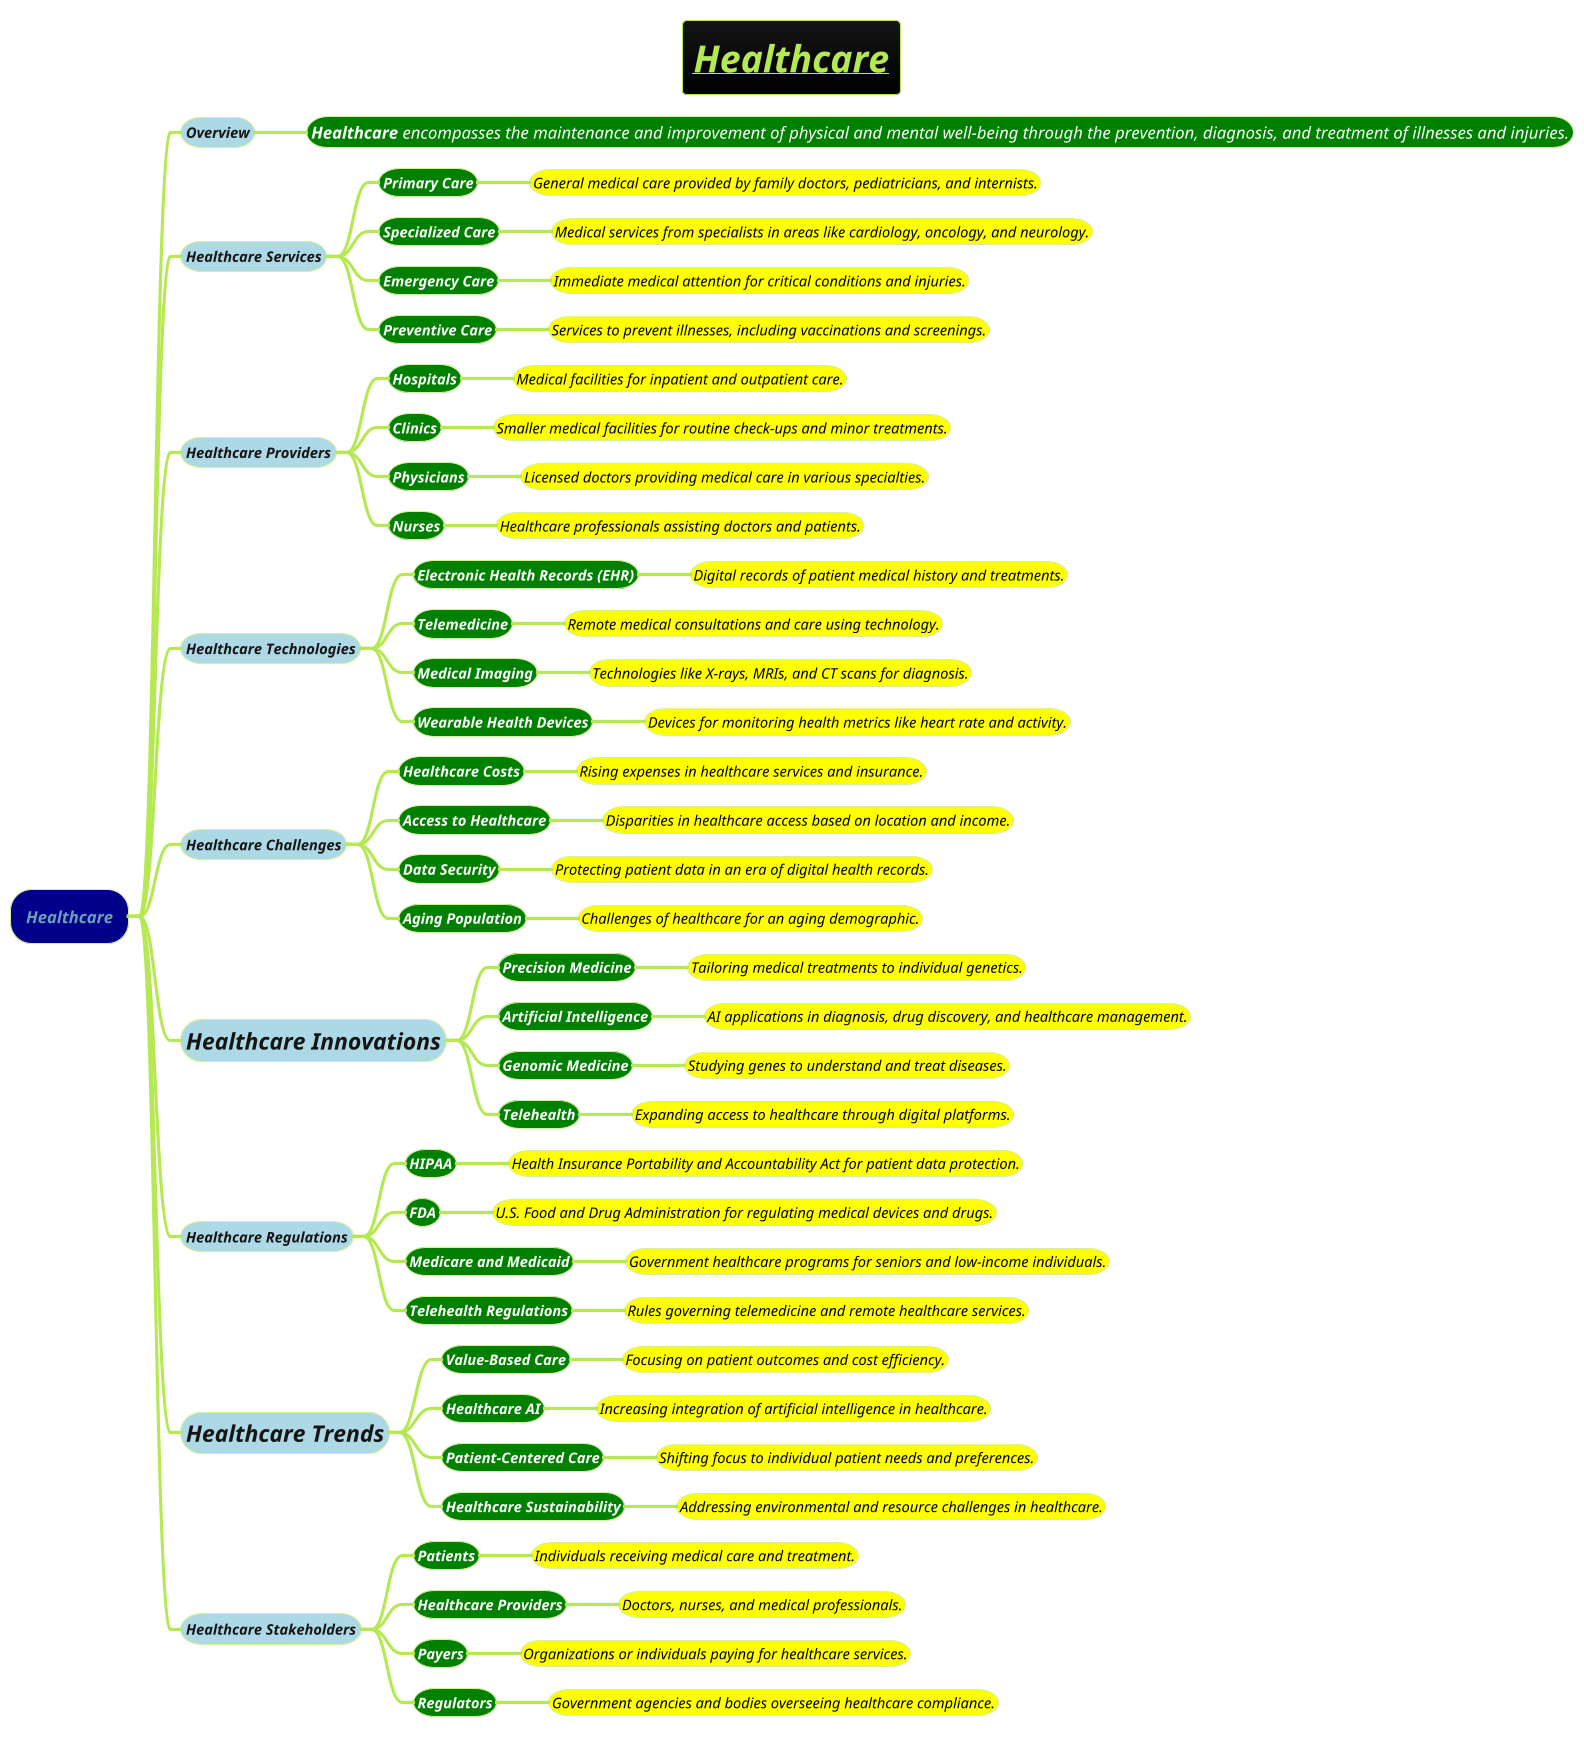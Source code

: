 @startmindmap
title = <i><u><b>Healthcare
!theme hacker

*[#darkblue] <i>Healthcare
**[#lightblue] <i><size:14>Overview
***[#green] <color #white><i><size:16>**Healthcare** encompasses the maintenance and improvement of physical and mental well-being through the prevention, diagnosis, and treatment of illnesses and injuries.

**[#lightblue] <i><size:14>Healthcare Services
***[#green] <color #white><i><size:14><b>Primary Care
****[#yellow] <i><size:14><color #black>General medical care provided by family doctors, pediatricians, and internists.
***[#green] <color #white><i><size:14><b>Specialized Care
****[#yellow] <i><size:14><color #black>Medical services from specialists in areas like cardiology, oncology, and neurology.
***[#green] <color #white><i><size:14><b>Emergency Care
****[#yellow] <i><size:14><color #black>Immediate medical attention for critical conditions and injuries.
***[#green] <color #white><i><size:14><b>Preventive Care
****[#yellow] <i><size:14><color #black>Services to prevent illnesses, including vaccinations and screenings.

**[#lightblue] <i><size:14>Healthcare Providers
***[#green] <color #white><i><size:14><b>Hospitals
****[#yellow] <i><size:14><color #black>Medical facilities for inpatient and outpatient care.
***[#green] <color #white><i><size:14><b>Clinics
****[#yellow] <i><size:14><color #black>Smaller medical facilities for routine check-ups and minor treatments.
***[#green] <color #white><i><size:14><b>Physicians
****[#yellow] <i><size:14><color #black>Licensed doctors providing medical care in various specialties.
***[#green] <color #white><i><size:14><b>Nurses
****[#yellow] <i><size:14><color #black>Healthcare professionals assisting doctors and patients.

**[#lightblue] <i><size:14>Healthcare Technologies
***[#green] <color #white><i><size:14><b>Electronic Health Records <b>(EHR)
****[#yellow] <i><size:14><color #black>Digital records of patient medical history and treatments.
***[#green] <color #white><i><size:14><b>Telemedicine
****[#yellow] <i><size:14><color #black>Remote medical consultations and care using technology.
***[#green] <color #white><i><size:14><b>Medical Imaging
****[#yellow] <i><size:14><color #black>Technologies like X-rays, MRIs, and CT scans for diagnosis.
***[#green] <color #white><i><size:14><b>Wearable Health Devices
****[#yellow] <i><size:14><color #black>Devices for monitoring health metrics like heart rate and activity.

**[#lightblue] <i><size:14>Healthcare Challenges
***[#green] <color #white><i><size:14><b>Healthcare Costs
****[#yellow] <i><size:14><color #black>Rising expenses in healthcare services and insurance.
***[#green] <color #white><i><size:14><b>Access to Healthcare
****[#yellow] <i><size:14><color #black>Disparities in healthcare access based on location and income.
***[#green] <color #white><i><size:14><b>Data Security
****[#yellow] <i><size:14><color #black>Protecting patient data in an era of digital health records.
***[#green] <color #white><i><size:14><b>Aging Population
****[#yellow] <i><size:14><color #black>Challenges of healthcare for an aging demographic.

**[#lightblue] <i><size:22>Healthcare Innovations
***[#green] <color #white><i><size:14><b>Precision Medicine
****[#yellow] <i><size:14><color #black>Tailoring medical treatments to individual genetics.
***[#green] <color #white><i><size:14><b>Artificial Intelligence
****[#yellow] <i><size:14><color #black>AI applications in diagnosis, drug discovery, and healthcare management.
***[#green] <color #white><i><size:14><b>Genomic Medicine
****[#yellow] <i><size:14><color #black>Studying genes to understand and treat diseases.
***[#green] <color #white><i><size:14><b>Telehealth
****[#yellow] <i><size:14><color #black>Expanding access to healthcare through digital platforms.

**[#lightblue] <i><size:14>Healthcare Regulations
***[#green] <color #white><i><size:14><b>HIPAA
****[#yellow] <i><size:14><color #black>Health Insurance Portability and Accountability Act for patient data protection.
***[#green] <color #white><i><size:14><b>FDA
****[#yellow] <i><size:14><color #black>U.S. Food and Drug Administration for regulating medical devices and drugs.
***[#green] <color #white><i><size:14><b>Medicare and Medicaid
****[#yellow] <i><size:14><color #black>Government healthcare programs for seniors and low-income individuals.
***[#green] <color #white><i><size:14><b>Telehealth Regulations
****[#yellow] <i><size:14><color #black>Rules governing telemedicine and remote healthcare services.

**[#lightblue] <i><size:22>Healthcare Trends
***[#green] <color #white><i><size:14><b>Value-Based Care
****[#yellow] <i><size:14><color #black>Focusing on patient outcomes and cost efficiency.
***[#green] <color #white><i><size:14><b>Healthcare AI
****[#yellow] <i><size:14><color #black>Increasing integration of artificial intelligence in healthcare.
***[#green] <color #white><i><size:14><b>Patient-Centered Care
****[#yellow] <i><size:14><color #black>Shifting focus to individual patient needs and preferences.
***[#green] <color #white><i><size:14><b>Healthcare Sustainability
****[#yellow] <i><size:14><color #black>Addressing environmental and resource challenges in healthcare.

**[#lightblue] <i><size:14>Healthcare Stakeholders
***[#green] <color #white><i><size:14><b>Patients
****[#yellow] <i><size:14><color #black>Individuals receiving medical care and treatment.
***[#green] <color #white><i><size:14><b>Healthcare Providers
****[#yellow] <i><size:14><color #black>Doctors, nurses, and medical professionals.
***[#green] <color #white><i><size:14><b>Payers
****[#yellow] <i><size:14><color #black>Organizations or individuals paying for healthcare services.
***[#green] <color #white><i><size:14><b>Regulators
****[#yellow] <i><size:14><color #black>Government agencies and bodies overseeing healthcare compliance.

@endmindmap
